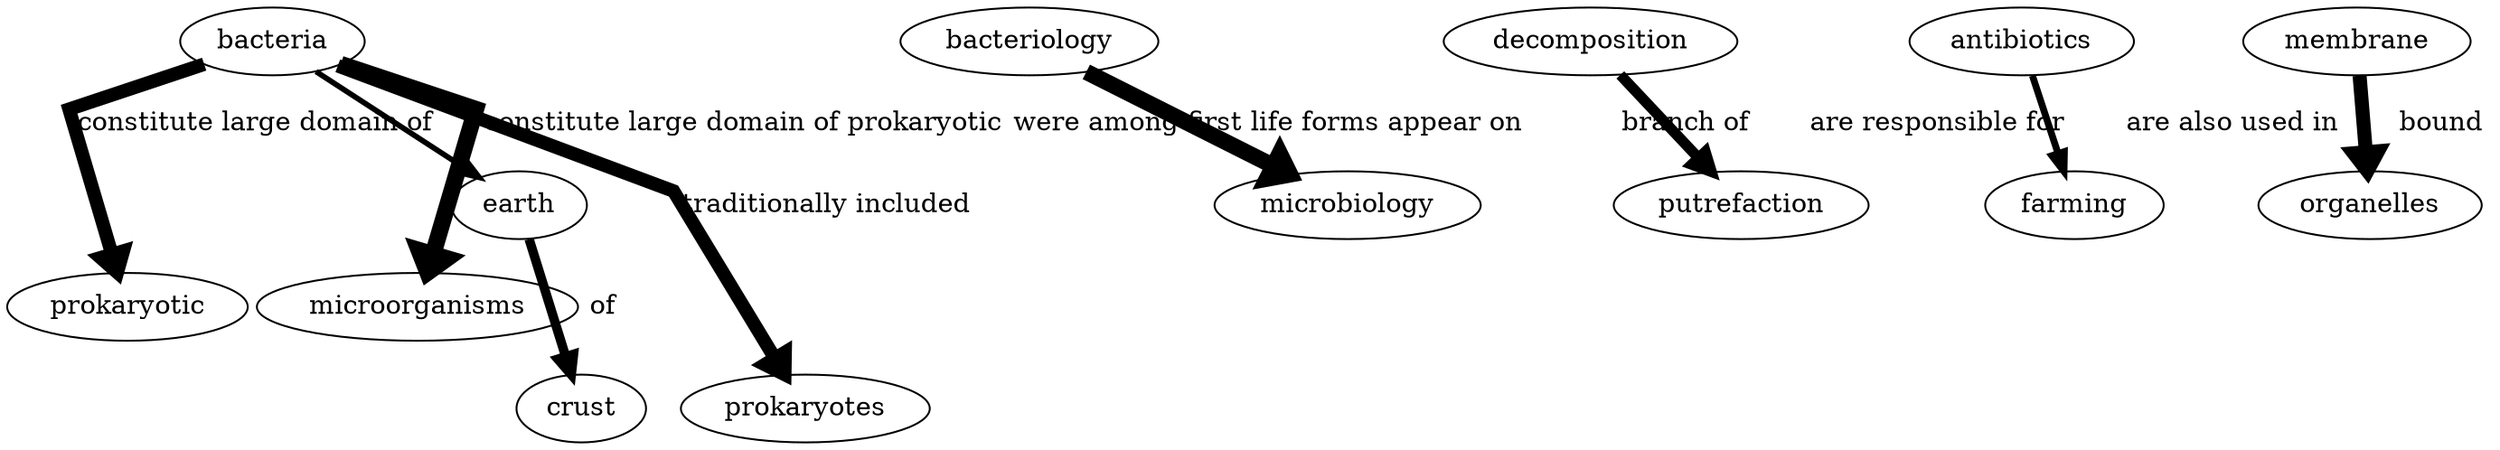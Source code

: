 strict digraph  {
	graph [center=true,
		len=f,
		overlap=false,
		splines=false
	];
	bacteria -> prokaryotic	 [label=" constitute large domain of",
		len=2.4,
		penwidth=7.18735478882,
		weight=0.718735478882];
	bacteria -> microorganisms	 [label=" constitute large domain of prokaryotic",
		len=3.0,
		penwidth=8.86766259799,
		weight=0.886766259799];
	bacteria -> earth	 [label=" were among first life forms appear on",
		len=4.2,
		penwidth=2.91792942304,
		weight=0.291792942304];
	bacteria -> prokaryotes	 [label=" traditionally included ",
		len=4,
		penwidth=7.18429452163,
		weight=0.718429452163];
	earth -> crust	 [label=" of ",
		len=2,
		penwidth=4.98336017205,
		weight=0.498336017205];
	bacteriology -> microbiology	 [label=" branch of ",
		len=4,
		penwidth=8.62883692935,
		weight=0.862883692935];
	decomposition -> putrefaction	 [label=" are responsible for ",
		len=6,
		penwidth=5.66451137161,
		weight=0.566451137161];
	antibiotics -> farming	 [label=" are also used in ",
		len=2.4,
		penwidth=3.65297881713,
		weight=0.365297881713];
	membrane -> organelles	 [label=" bound ",
		len=2,
		penwidth=7.43745275912,
		weight=0.743745275912];
}
